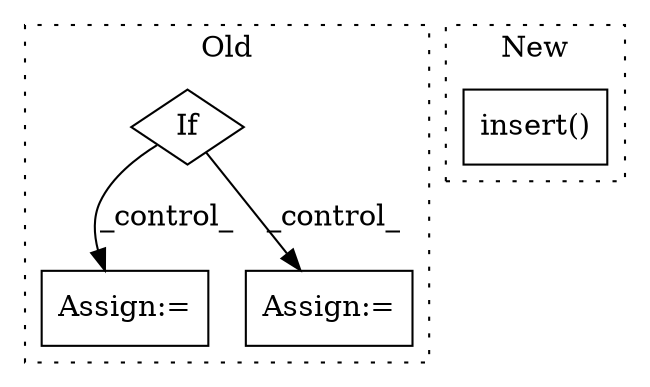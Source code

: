 digraph G {
subgraph cluster0 {
1 [label="If" a="96" s="1920" l="3" shape="diamond"];
3 [label="Assign:=" a="68" s="2059" l="17" shape="box"];
4 [label="Assign:=" a="68" s="1964" l="17" shape="box"];
label = "Old";
style="dotted";
}
subgraph cluster1 {
2 [label="insert()" a="75" s="3452,3503" l="15,1" shape="box"];
label = "New";
style="dotted";
}
1 -> 3 [label="_control_"];
1 -> 4 [label="_control_"];
}